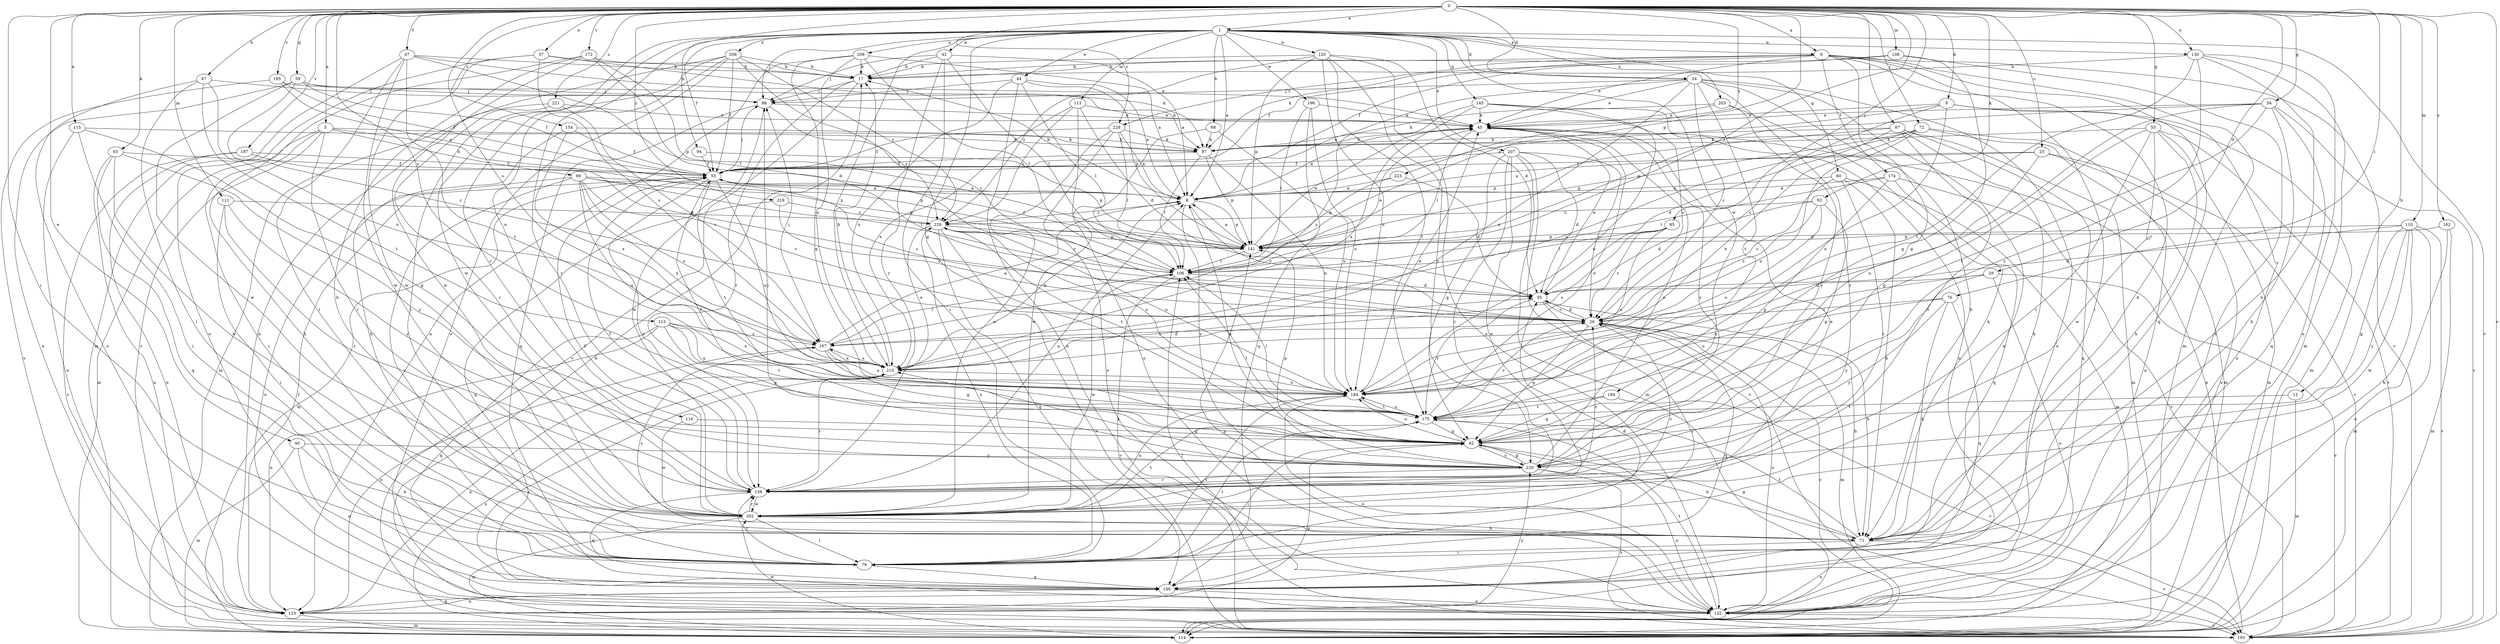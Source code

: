 strict digraph  {
0;
1;
5;
6;
8;
9;
12;
17;
25;
26;
29;
34;
35;
37;
40;
42;
44;
45;
47;
53;
54;
55;
59;
60;
62;
67;
68;
69;
71;
72;
76;
79;
85;
87;
88;
92;
93;
94;
97;
106;
108;
110;
111;
113;
114;
115;
116;
120;
123;
130;
132;
141;
145;
149;
154;
158;
162;
167;
172;
174;
175;
184;
185;
187;
193;
194;
196;
202;
203;
206;
207;
208;
210;
215;
219;
220;
221;
223;
228;
229;
0 -> 1  [label=a];
0 -> 5  [label=a];
0 -> 6  [label=a];
0 -> 9  [label=b];
0 -> 12  [label=b];
0 -> 25  [label=c];
0 -> 29  [label=d];
0 -> 34  [label=d];
0 -> 37  [label=e];
0 -> 40  [label=e];
0 -> 47  [label=f];
0 -> 54  [label=g];
0 -> 55  [label=g];
0 -> 59  [label=g];
0 -> 67  [label=h];
0 -> 72  [label=i];
0 -> 76  [label=i];
0 -> 79  [label=i];
0 -> 85  [label=j];
0 -> 87  [label=j];
0 -> 92  [label=k];
0 -> 93  [label=k];
0 -> 94  [label=k];
0 -> 106  [label=l];
0 -> 108  [label=m];
0 -> 110  [label=m];
0 -> 111  [label=m];
0 -> 115  [label=n];
0 -> 130  [label=o];
0 -> 141  [label=p];
0 -> 154  [label=r];
0 -> 162  [label=s];
0 -> 167  [label=s];
0 -> 172  [label=t];
0 -> 185  [label=v];
0 -> 187  [label=v];
0 -> 193  [label=v];
0 -> 215  [label=y];
0 -> 219  [label=y];
0 -> 221  [label=z];
0 -> 223  [label=z];
0 -> 228  [label=z];
1 -> 6  [label=a];
1 -> 8  [label=a];
1 -> 34  [label=d];
1 -> 42  [label=e];
1 -> 44  [label=e];
1 -> 53  [label=f];
1 -> 60  [label=g];
1 -> 62  [label=g];
1 -> 68  [label=h];
1 -> 88  [label=j];
1 -> 113  [label=m];
1 -> 116  [label=n];
1 -> 120  [label=n];
1 -> 130  [label=o];
1 -> 145  [label=q];
1 -> 158  [label=r];
1 -> 193  [label=v];
1 -> 194  [label=w];
1 -> 196  [label=w];
1 -> 202  [label=w];
1 -> 203  [label=x];
1 -> 206  [label=x];
1 -> 207  [label=x];
1 -> 208  [label=x];
1 -> 210  [label=x];
5 -> 35  [label=d];
5 -> 69  [label=h];
5 -> 71  [label=h];
5 -> 79  [label=i];
5 -> 97  [label=k];
5 -> 114  [label=m];
5 -> 158  [label=r];
6 -> 17  [label=b];
6 -> 45  [label=e];
6 -> 53  [label=f];
6 -> 62  [label=g];
6 -> 71  [label=h];
6 -> 79  [label=i];
6 -> 97  [label=k];
6 -> 114  [label=m];
6 -> 149  [label=q];
6 -> 174  [label=t];
6 -> 193  [label=v];
6 -> 228  [label=z];
8 -> 17  [label=b];
8 -> 26  [label=c];
8 -> 45  [label=e];
8 -> 141  [label=p];
8 -> 220  [label=y];
8 -> 229  [label=z];
9 -> 8  [label=a];
9 -> 26  [label=c];
9 -> 45  [label=e];
9 -> 114  [label=m];
9 -> 132  [label=o];
9 -> 184  [label=u];
12 -> 114  [label=m];
12 -> 175  [label=t];
17 -> 88  [label=j];
17 -> 158  [label=r];
17 -> 193  [label=v];
25 -> 8  [label=a];
25 -> 53  [label=f];
25 -> 132  [label=o];
25 -> 184  [label=u];
25 -> 193  [label=v];
26 -> 35  [label=d];
26 -> 62  [label=g];
26 -> 71  [label=h];
26 -> 114  [label=m];
26 -> 132  [label=o];
26 -> 149  [label=q];
26 -> 167  [label=s];
29 -> 35  [label=d];
29 -> 132  [label=o];
29 -> 184  [label=u];
29 -> 193  [label=v];
29 -> 220  [label=y];
34 -> 8  [label=a];
34 -> 26  [label=c];
34 -> 45  [label=e];
34 -> 71  [label=h];
34 -> 88  [label=j];
34 -> 123  [label=n];
34 -> 132  [label=o];
34 -> 158  [label=r];
34 -> 175  [label=t];
34 -> 210  [label=x];
35 -> 26  [label=c];
35 -> 45  [label=e];
35 -> 71  [label=h];
35 -> 79  [label=i];
35 -> 175  [label=t];
37 -> 17  [label=b];
37 -> 97  [label=k];
37 -> 132  [label=o];
37 -> 167  [label=s];
37 -> 202  [label=w];
40 -> 71  [label=h];
40 -> 114  [label=m];
40 -> 149  [label=q];
40 -> 220  [label=y];
42 -> 8  [label=a];
42 -> 17  [label=b];
42 -> 79  [label=i];
42 -> 88  [label=j];
42 -> 106  [label=l];
42 -> 158  [label=r];
44 -> 8  [label=a];
44 -> 88  [label=j];
44 -> 106  [label=l];
44 -> 132  [label=o];
44 -> 141  [label=p];
44 -> 210  [label=x];
45 -> 97  [label=k];
45 -> 106  [label=l];
45 -> 220  [label=y];
47 -> 17  [label=b];
47 -> 45  [label=e];
47 -> 79  [label=i];
47 -> 106  [label=l];
47 -> 114  [label=m];
47 -> 175  [label=t];
47 -> 202  [label=w];
53 -> 8  [label=a];
53 -> 26  [label=c];
53 -> 88  [label=j];
53 -> 114  [label=m];
53 -> 158  [label=r];
53 -> 175  [label=t];
53 -> 184  [label=u];
54 -> 26  [label=c];
54 -> 45  [label=e];
54 -> 71  [label=h];
54 -> 141  [label=p];
54 -> 149  [label=q];
54 -> 175  [label=t];
54 -> 193  [label=v];
55 -> 62  [label=g];
55 -> 71  [label=h];
55 -> 97  [label=k];
55 -> 114  [label=m];
55 -> 158  [label=r];
55 -> 193  [label=v];
55 -> 202  [label=w];
59 -> 26  [label=c];
59 -> 53  [label=f];
59 -> 88  [label=j];
59 -> 97  [label=k];
59 -> 123  [label=n];
59 -> 202  [label=w];
60 -> 8  [label=a];
60 -> 26  [label=c];
60 -> 71  [label=h];
60 -> 114  [label=m];
60 -> 158  [label=r];
62 -> 53  [label=f];
62 -> 71  [label=h];
62 -> 79  [label=i];
62 -> 106  [label=l];
62 -> 184  [label=u];
62 -> 220  [label=y];
67 -> 79  [label=i];
67 -> 88  [label=j];
67 -> 132  [label=o];
67 -> 175  [label=t];
67 -> 210  [label=x];
68 -> 97  [label=k];
68 -> 184  [label=u];
68 -> 202  [label=w];
69 -> 8  [label=a];
69 -> 26  [label=c];
69 -> 79  [label=i];
69 -> 106  [label=l];
69 -> 132  [label=o];
69 -> 141  [label=p];
69 -> 167  [label=s];
69 -> 184  [label=u];
69 -> 210  [label=x];
71 -> 62  [label=g];
71 -> 79  [label=i];
71 -> 132  [label=o];
71 -> 167  [label=s];
71 -> 175  [label=t];
71 -> 193  [label=v];
72 -> 97  [label=k];
72 -> 114  [label=m];
72 -> 132  [label=o];
72 -> 141  [label=p];
72 -> 167  [label=s];
72 -> 184  [label=u];
72 -> 210  [label=x];
76 -> 26  [label=c];
76 -> 71  [label=h];
76 -> 149  [label=q];
76 -> 184  [label=u];
76 -> 220  [label=y];
79 -> 35  [label=d];
79 -> 149  [label=q];
79 -> 158  [label=r];
79 -> 175  [label=t];
79 -> 229  [label=z];
85 -> 26  [label=c];
85 -> 106  [label=l];
85 -> 141  [label=p];
85 -> 184  [label=u];
85 -> 210  [label=x];
87 -> 35  [label=d];
87 -> 71  [label=h];
87 -> 97  [label=k];
87 -> 114  [label=m];
87 -> 141  [label=p];
87 -> 149  [label=q];
87 -> 158  [label=r];
88 -> 45  [label=e];
88 -> 149  [label=q];
88 -> 202  [label=w];
88 -> 229  [label=z];
92 -> 26  [label=c];
92 -> 35  [label=d];
92 -> 62  [label=g];
92 -> 184  [label=u];
92 -> 229  [label=z];
93 -> 53  [label=f];
93 -> 123  [label=n];
93 -> 149  [label=q];
93 -> 202  [label=w];
93 -> 220  [label=y];
94 -> 53  [label=f];
94 -> 141  [label=p];
97 -> 53  [label=f];
97 -> 106  [label=l];
97 -> 141  [label=p];
97 -> 184  [label=u];
106 -> 35  [label=d];
106 -> 45  [label=e];
106 -> 193  [label=v];
106 -> 202  [label=w];
106 -> 229  [label=z];
108 -> 17  [label=b];
108 -> 53  [label=f];
108 -> 62  [label=g];
108 -> 132  [label=o];
110 -> 35  [label=d];
110 -> 62  [label=g];
110 -> 71  [label=h];
110 -> 114  [label=m];
110 -> 141  [label=p];
110 -> 193  [label=v];
110 -> 202  [label=w];
110 -> 220  [label=y];
111 -> 79  [label=i];
111 -> 158  [label=r];
111 -> 220  [label=y];
111 -> 229  [label=z];
113 -> 35  [label=d];
113 -> 45  [label=e];
113 -> 132  [label=o];
113 -> 210  [label=x];
113 -> 229  [label=z];
114 -> 26  [label=c];
114 -> 202  [label=w];
114 -> 210  [label=x];
115 -> 62  [label=g];
115 -> 79  [label=i];
115 -> 97  [label=k];
115 -> 123  [label=n];
116 -> 62  [label=g];
116 -> 202  [label=w];
120 -> 17  [label=b];
120 -> 35  [label=d];
120 -> 132  [label=o];
120 -> 141  [label=p];
120 -> 175  [label=t];
120 -> 184  [label=u];
120 -> 220  [label=y];
120 -> 229  [label=z];
123 -> 53  [label=f];
123 -> 62  [label=g];
123 -> 114  [label=m];
123 -> 149  [label=q];
123 -> 220  [label=y];
130 -> 17  [label=b];
130 -> 71  [label=h];
130 -> 114  [label=m];
130 -> 132  [label=o];
130 -> 175  [label=t];
130 -> 220  [label=y];
132 -> 141  [label=p];
132 -> 175  [label=t];
132 -> 193  [label=v];
132 -> 210  [label=x];
141 -> 8  [label=a];
141 -> 45  [label=e];
141 -> 53  [label=f];
141 -> 106  [label=l];
145 -> 26  [label=c];
145 -> 45  [label=e];
145 -> 132  [label=o];
145 -> 167  [label=s];
145 -> 184  [label=u];
145 -> 210  [label=x];
149 -> 123  [label=n];
149 -> 132  [label=o];
154 -> 53  [label=f];
154 -> 71  [label=h];
154 -> 97  [label=k];
154 -> 210  [label=x];
158 -> 8  [label=a];
158 -> 26  [label=c];
158 -> 53  [label=f];
158 -> 149  [label=q];
158 -> 202  [label=w];
162 -> 114  [label=m];
162 -> 132  [label=o];
162 -> 141  [label=p];
167 -> 8  [label=a];
167 -> 62  [label=g];
167 -> 88  [label=j];
167 -> 106  [label=l];
167 -> 123  [label=n];
167 -> 184  [label=u];
167 -> 210  [label=x];
172 -> 17  [label=b];
172 -> 35  [label=d];
172 -> 71  [label=h];
172 -> 141  [label=p];
172 -> 193  [label=v];
172 -> 202  [label=w];
174 -> 8  [label=a];
174 -> 62  [label=g];
174 -> 106  [label=l];
174 -> 149  [label=q];
174 -> 193  [label=v];
175 -> 26  [label=c];
175 -> 45  [label=e];
175 -> 62  [label=g];
175 -> 106  [label=l];
175 -> 184  [label=u];
184 -> 45  [label=e];
184 -> 79  [label=i];
184 -> 132  [label=o];
184 -> 175  [label=t];
184 -> 229  [label=z];
185 -> 8  [label=a];
185 -> 53  [label=f];
185 -> 88  [label=j];
185 -> 193  [label=v];
187 -> 53  [label=f];
187 -> 123  [label=n];
187 -> 141  [label=p];
187 -> 193  [label=v];
193 -> 17  [label=b];
193 -> 45  [label=e];
193 -> 106  [label=l];
194 -> 62  [label=g];
194 -> 175  [label=t];
194 -> 193  [label=v];
196 -> 45  [label=e];
196 -> 106  [label=l];
196 -> 149  [label=q];
196 -> 184  [label=u];
202 -> 26  [label=c];
202 -> 45  [label=e];
202 -> 53  [label=f];
202 -> 71  [label=h];
202 -> 79  [label=i];
202 -> 114  [label=m];
202 -> 158  [label=r];
202 -> 175  [label=t];
202 -> 184  [label=u];
203 -> 45  [label=e];
203 -> 71  [label=h];
203 -> 97  [label=k];
203 -> 220  [label=y];
206 -> 17  [label=b];
206 -> 26  [label=c];
206 -> 53  [label=f];
206 -> 79  [label=i];
206 -> 123  [label=n];
206 -> 132  [label=o];
206 -> 158  [label=r];
206 -> 229  [label=z];
207 -> 26  [label=c];
207 -> 35  [label=d];
207 -> 53  [label=f];
207 -> 62  [label=g];
207 -> 114  [label=m];
207 -> 158  [label=r];
207 -> 193  [label=v];
207 -> 202  [label=w];
208 -> 8  [label=a];
208 -> 17  [label=b];
208 -> 62  [label=g];
208 -> 106  [label=l];
208 -> 123  [label=n];
208 -> 210  [label=x];
210 -> 8  [label=a];
210 -> 17  [label=b];
210 -> 35  [label=d];
210 -> 123  [label=n];
210 -> 158  [label=r];
210 -> 167  [label=s];
210 -> 184  [label=u];
215 -> 62  [label=g];
215 -> 123  [label=n];
215 -> 149  [label=q];
215 -> 167  [label=s];
215 -> 175  [label=t];
215 -> 184  [label=u];
215 -> 210  [label=x];
219 -> 26  [label=c];
219 -> 149  [label=q];
219 -> 229  [label=z];
220 -> 8  [label=a];
220 -> 45  [label=e];
220 -> 62  [label=g];
220 -> 88  [label=j];
220 -> 132  [label=o];
220 -> 141  [label=p];
220 -> 158  [label=r];
220 -> 193  [label=v];
220 -> 210  [label=x];
221 -> 45  [label=e];
221 -> 114  [label=m];
221 -> 158  [label=r];
221 -> 167  [label=s];
223 -> 8  [label=a];
223 -> 35  [label=d];
223 -> 141  [label=p];
228 -> 8  [label=a];
228 -> 53  [label=f];
228 -> 97  [label=k];
228 -> 106  [label=l];
228 -> 132  [label=o];
228 -> 202  [label=w];
229 -> 141  [label=p];
229 -> 149  [label=q];
229 -> 175  [label=t];
229 -> 184  [label=u];
229 -> 193  [label=v];
229 -> 210  [label=x];
}
